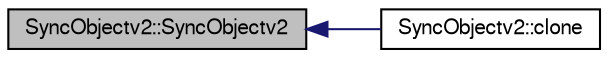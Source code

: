 digraph "SyncObjectv2::SyncObjectv2"
{
  bgcolor="transparent";
  edge [fontname="FreeSans",fontsize="10",labelfontname="FreeSans",labelfontsize="10"];
  node [fontname="FreeSans",fontsize="10",shape=record];
  rankdir="LR";
  Node1 [label="SyncObjectv2::SyncObjectv2",height=0.2,width=0.4,color="black", fillcolor="grey75", style="filled" fontcolor="black"];
  Node1 -> Node2 [dir="back",color="midnightblue",fontsize="10",style="solid",fontname="FreeSans"];
  Node2 [label="SyncObjectv2::clone",height=0.2,width=0.4,color="black",URL="$df/da3/classSyncObjectv2.html#a3dc9316d2542e2f458e0ad72bc77fcbd",tooltip="Virtual copy constructor. "];
}
